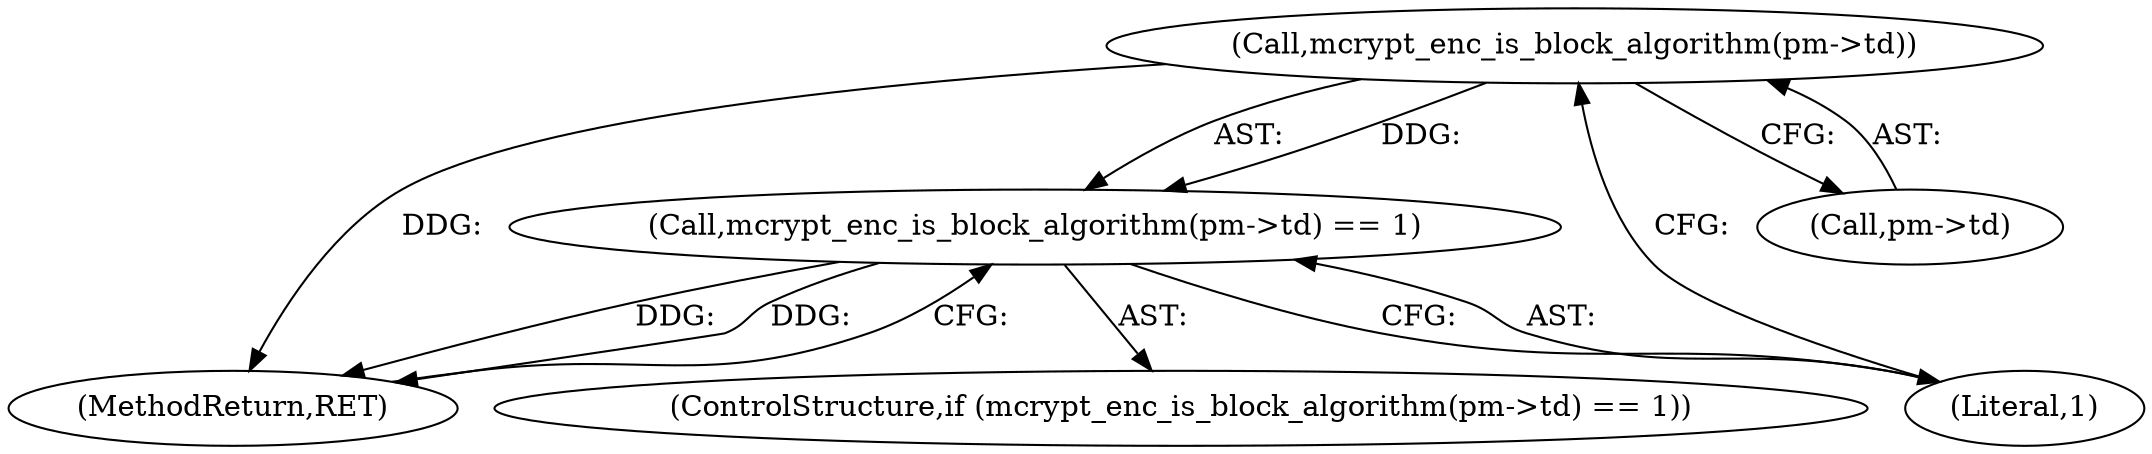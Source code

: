 digraph "0_php-src_6c5211a0cef0cc2854eaa387e0eb036e012904d0?w=1_4@API" {
"1000105" [label="(Call,mcrypt_enc_is_block_algorithm(pm->td))"];
"1000104" [label="(Call,mcrypt_enc_is_block_algorithm(pm->td) == 1)"];
"1000113" [label="(MethodReturn,RET)"];
"1000104" [label="(Call,mcrypt_enc_is_block_algorithm(pm->td) == 1)"];
"1000105" [label="(Call,mcrypt_enc_is_block_algorithm(pm->td))"];
"1000103" [label="(ControlStructure,if (mcrypt_enc_is_block_algorithm(pm->td) == 1))"];
"1000109" [label="(Literal,1)"];
"1000106" [label="(Call,pm->td)"];
"1000105" -> "1000104"  [label="AST: "];
"1000105" -> "1000106"  [label="CFG: "];
"1000106" -> "1000105"  [label="AST: "];
"1000109" -> "1000105"  [label="CFG: "];
"1000105" -> "1000113"  [label="DDG: "];
"1000105" -> "1000104"  [label="DDG: "];
"1000104" -> "1000103"  [label="AST: "];
"1000104" -> "1000109"  [label="CFG: "];
"1000109" -> "1000104"  [label="AST: "];
"1000113" -> "1000104"  [label="CFG: "];
"1000104" -> "1000113"  [label="DDG: "];
"1000104" -> "1000113"  [label="DDG: "];
}
